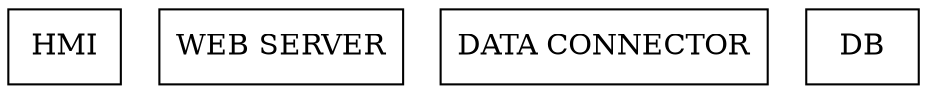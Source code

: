 digraph Component {

  node [shape=record];

  subgraph client {
    label = "CLIENT";
    subgraph browser {
      label = "BROWSER";
      nd_1 [label = "HMI"];
    }
  }

  subgraph server {
    label = "SERVER";
    {
      rank=same 
      nd_2 [label = "WEB SERVER"];
      nd_3 [label = "DATA CONNECTOR"];
      nd_4 [label = "DB"];
    }
  }
}
